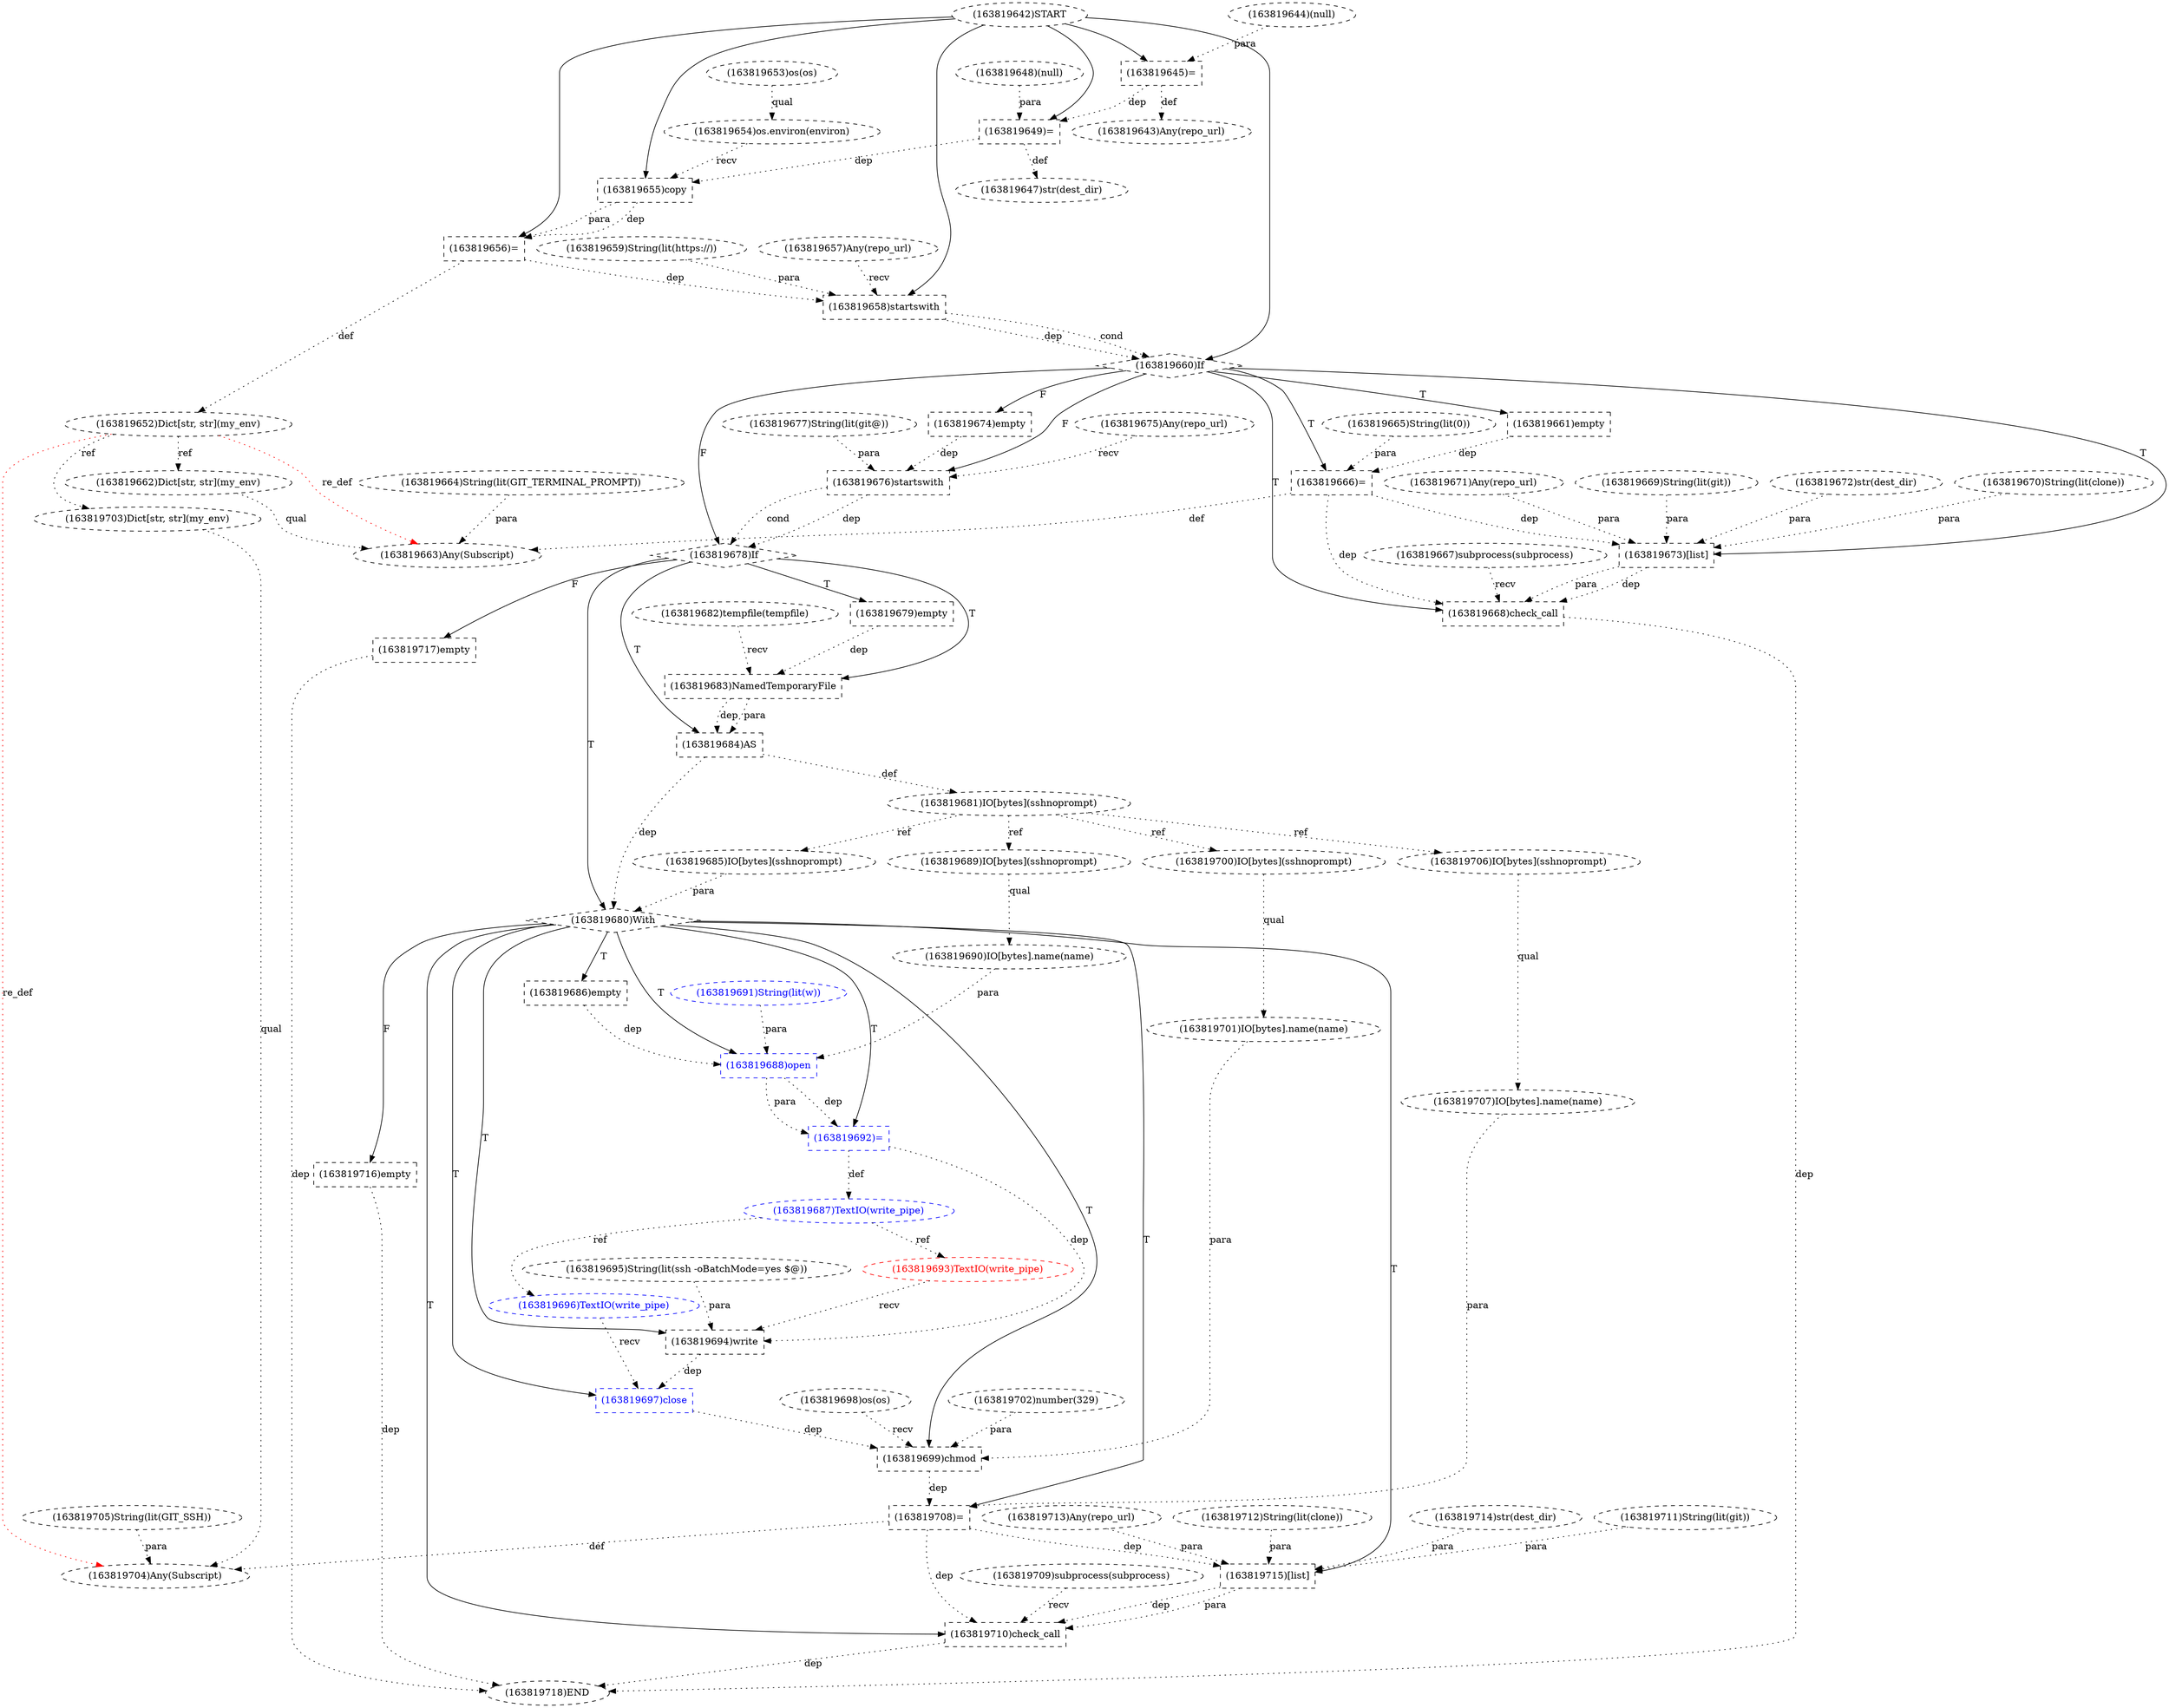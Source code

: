 digraph G {
1 [label="(163819710)check_call" shape=box style=dashed]
2 [label="(163819656)=" shape=box style=dashed]
3 [label="(163819715)[list]" shape=box style=dashed]
4 [label="(163819686)empty" shape=box style=dashed]
5 [label="(163819660)If" shape=diamond style=dashed]
6 [label="(163819694)write" shape=box style=dashed]
7 [label="(163819716)empty" shape=box style=dashed]
8 [label="(163819642)START" style=dashed]
9 [label="(163819649)=" shape=box style=dashed]
10 [label="(163819689)IO[bytes](sshnoprompt)" shape=ellipse style=dashed]
11 [label="(163819709)subprocess(subprocess)" shape=ellipse style=dashed]
12 [label="(163819648)(null)" shape=ellipse style=dashed]
13 [label="(163819683)NamedTemporaryFile" shape=box style=dashed]
14 [label="(163819718)END" style=dashed]
15 [label="(163819705)String(lit(GIT_SSH))" shape=ellipse style=dashed]
16 [label="(163819653)os(os)" shape=ellipse style=dashed]
17 [label="(163819659)String(lit(https://))" shape=ellipse style=dashed]
18 [label="(163819687)TextIO(write_pipe)" shape=ellipse style=dashed color=blue fontcolor=blue]
19 [label="(163819665)String(lit(0))" shape=ellipse style=dashed]
20 [label="(163819664)String(lit(GIT_TERMINAL_PROMPT))" shape=ellipse style=dashed]
21 [label="(163819681)IO[bytes](sshnoprompt)" shape=ellipse style=dashed]
22 [label="(163819692)=" shape=box style=dashed color=blue fontcolor=blue]
23 [label="(163819696)TextIO(write_pipe)" shape=ellipse style=dashed color=blue fontcolor=blue]
24 [label="(163819702)number(329)" shape=ellipse style=dashed]
25 [label="(163819706)IO[bytes](sshnoprompt)" shape=ellipse style=dashed]
26 [label="(163819684)AS" shape=box style=dashed]
27 [label="(163819677)String(lit(git@))" shape=ellipse style=dashed]
28 [label="(163819647)str(dest_dir)" shape=ellipse style=dashed]
29 [label="(163819688)open" shape=box style=dashed color=blue fontcolor=blue]
30 [label="(163819643)Any(repo_url)" shape=ellipse style=dashed]
31 [label="(163819712)String(lit(clone))" shape=ellipse style=dashed]
32 [label="(163819657)Any(repo_url)" shape=ellipse style=dashed]
33 [label="(163819658)startswith" shape=box style=dashed]
34 [label="(163819697)close" shape=box style=dashed color=blue fontcolor=blue]
35 [label="(163819655)copy" shape=box style=dashed]
36 [label="(163819645)=" shape=box style=dashed]
37 [label="(163819717)empty" shape=box style=dashed]
38 [label="(163819654)os.environ(environ)" shape=ellipse style=dashed]
39 [label="(163819707)IO[bytes].name(name)" shape=ellipse style=dashed]
40 [label="(163819693)TextIO(write_pipe)" shape=ellipse style=dashed color=red fontcolor=red]
41 [label="(163819666)=" shape=box style=dashed]
42 [label="(163819698)os(os)" shape=ellipse style=dashed]
43 [label="(163819690)IO[bytes].name(name)" shape=ellipse style=dashed]
44 [label="(163819652)Dict[str, str](my_env)" shape=ellipse style=dashed]
45 [label="(163819682)tempfile(tempfile)" shape=ellipse style=dashed]
46 [label="(163819668)check_call" shape=box style=dashed]
47 [label="(163819671)Any(repo_url)" shape=ellipse style=dashed]
48 [label="(163819695)String(lit(ssh -oBatchMode=yes $@))" shape=ellipse style=dashed]
49 [label="(163819669)String(lit(git))" shape=ellipse style=dashed]
50 [label="(163819661)empty" shape=box style=dashed]
51 [label="(163819644)(null)" shape=ellipse style=dashed]
52 [label="(163819700)IO[bytes](sshnoprompt)" shape=ellipse style=dashed]
53 [label="(163819703)Dict[str, str](my_env)" shape=ellipse style=dashed]
54 [label="(163819714)str(dest_dir)" shape=ellipse style=dashed]
55 [label="(163819711)String(lit(git))" shape=ellipse style=dashed]
56 [label="(163819701)IO[bytes].name(name)" shape=ellipse style=dashed]
57 [label="(163819672)str(dest_dir)" shape=ellipse style=dashed]
58 [label="(163819713)Any(repo_url)" shape=ellipse style=dashed]
59 [label="(163819670)String(lit(clone))" shape=ellipse style=dashed]
60 [label="(163819675)Any(repo_url)" shape=ellipse style=dashed]
61 [label="(163819663)Any(Subscript)" shape=ellipse style=dashed]
62 [label="(163819691)String(lit(w))" shape=ellipse style=dashed color=blue fontcolor=blue]
63 [label="(163819674)empty" shape=box style=dashed]
64 [label="(163819667)subprocess(subprocess)" shape=ellipse style=dashed]
65 [label="(163819673)[list]" shape=box style=dashed]
66 [label="(163819680)With" shape=diamond style=dashed]
67 [label="(163819708)=" shape=box style=dashed]
68 [label="(163819676)startswith" shape=box style=dashed]
69 [label="(163819662)Dict[str, str](my_env)" shape=ellipse style=dashed]
70 [label="(163819679)empty" shape=box style=dashed]
71 [label="(163819699)chmod" shape=box style=dashed]
72 [label="(163819685)IO[bytes](sshnoprompt)" shape=ellipse style=dashed]
73 [label="(163819704)Any(Subscript)" shape=ellipse style=dashed]
74 [label="(163819678)If" shape=diamond style=dashed]
66 -> 1 [label="T"];
11 -> 1 [label="recv" style=dotted];
3 -> 1 [label="dep" style=dotted];
3 -> 1 [label="para" style=dotted];
67 -> 1 [label="dep" style=dotted];
8 -> 2 [label="" style=solid];
35 -> 2 [label="dep" style=dotted];
35 -> 2 [label="para" style=dotted];
66 -> 3 [label="T"];
55 -> 3 [label="para" style=dotted];
31 -> 3 [label="para" style=dotted];
58 -> 3 [label="para" style=dotted];
54 -> 3 [label="para" style=dotted];
67 -> 3 [label="dep" style=dotted];
66 -> 4 [label="T"];
8 -> 5 [label="" style=solid];
33 -> 5 [label="dep" style=dotted];
33 -> 5 [label="cond" style=dotted];
66 -> 6 [label="T"];
40 -> 6 [label="recv" style=dotted];
48 -> 6 [label="para" style=dotted];
22 -> 6 [label="dep" style=dotted];
66 -> 7 [label="F"];
8 -> 9 [label="" style=solid];
12 -> 9 [label="para" style=dotted];
36 -> 9 [label="dep" style=dotted];
21 -> 10 [label="ref" style=dotted];
74 -> 13 [label="T"];
45 -> 13 [label="recv" style=dotted];
70 -> 13 [label="dep" style=dotted];
1 -> 14 [label="dep" style=dotted];
46 -> 14 [label="dep" style=dotted];
7 -> 14 [label="dep" style=dotted];
37 -> 14 [label="dep" style=dotted];
22 -> 18 [label="def" style=dotted];
26 -> 21 [label="def" style=dotted];
66 -> 22 [label="T"];
29 -> 22 [label="dep" style=dotted];
29 -> 22 [label="para" style=dotted];
18 -> 23 [label="ref" style=dotted];
21 -> 25 [label="ref" style=dotted];
74 -> 26 [label="T"];
13 -> 26 [label="dep" style=dotted];
13 -> 26 [label="para" style=dotted];
9 -> 28 [label="def" style=dotted];
66 -> 29 [label="T"];
43 -> 29 [label="para" style=dotted];
62 -> 29 [label="para" style=dotted];
4 -> 29 [label="dep" style=dotted];
36 -> 30 [label="def" style=dotted];
8 -> 33 [label="" style=solid];
32 -> 33 [label="recv" style=dotted];
17 -> 33 [label="para" style=dotted];
2 -> 33 [label="dep" style=dotted];
66 -> 34 [label="T"];
23 -> 34 [label="recv" style=dotted];
6 -> 34 [label="dep" style=dotted];
8 -> 35 [label="" style=solid];
38 -> 35 [label="recv" style=dotted];
9 -> 35 [label="dep" style=dotted];
8 -> 36 [label="" style=solid];
51 -> 36 [label="para" style=dotted];
74 -> 37 [label="F"];
16 -> 38 [label="qual" style=dotted];
25 -> 39 [label="qual" style=dotted];
18 -> 40 [label="ref" style=dotted];
5 -> 41 [label="T"];
19 -> 41 [label="para" style=dotted];
50 -> 41 [label="dep" style=dotted];
10 -> 43 [label="qual" style=dotted];
2 -> 44 [label="def" style=dotted];
5 -> 46 [label="T"];
64 -> 46 [label="recv" style=dotted];
65 -> 46 [label="dep" style=dotted];
65 -> 46 [label="para" style=dotted];
41 -> 46 [label="dep" style=dotted];
5 -> 50 [label="T"];
21 -> 52 [label="ref" style=dotted];
44 -> 53 [label="ref" style=dotted];
52 -> 56 [label="qual" style=dotted];
69 -> 61 [label="qual" style=dotted];
20 -> 61 [label="para" style=dotted];
41 -> 61 [label="def" style=dotted];
44 -> 61 [label="re_def" style=dotted color=red];
5 -> 63 [label="F"];
5 -> 65 [label="T"];
49 -> 65 [label="para" style=dotted];
59 -> 65 [label="para" style=dotted];
47 -> 65 [label="para" style=dotted];
57 -> 65 [label="para" style=dotted];
41 -> 65 [label="dep" style=dotted];
74 -> 66 [label="T"];
26 -> 66 [label="dep" style=dotted];
72 -> 66 [label="para" style=dotted];
66 -> 67 [label="T"];
39 -> 67 [label="para" style=dotted];
71 -> 67 [label="dep" style=dotted];
5 -> 68 [label="F"];
60 -> 68 [label="recv" style=dotted];
27 -> 68 [label="para" style=dotted];
63 -> 68 [label="dep" style=dotted];
44 -> 69 [label="ref" style=dotted];
74 -> 70 [label="T"];
66 -> 71 [label="T"];
42 -> 71 [label="recv" style=dotted];
56 -> 71 [label="para" style=dotted];
24 -> 71 [label="para" style=dotted];
34 -> 71 [label="dep" style=dotted];
21 -> 72 [label="ref" style=dotted];
53 -> 73 [label="qual" style=dotted];
15 -> 73 [label="para" style=dotted];
67 -> 73 [label="def" style=dotted];
44 -> 73 [label="re_def" style=dotted color=red];
5 -> 74 [label="F"];
68 -> 74 [label="dep" style=dotted];
68 -> 74 [label="cond" style=dotted];
}